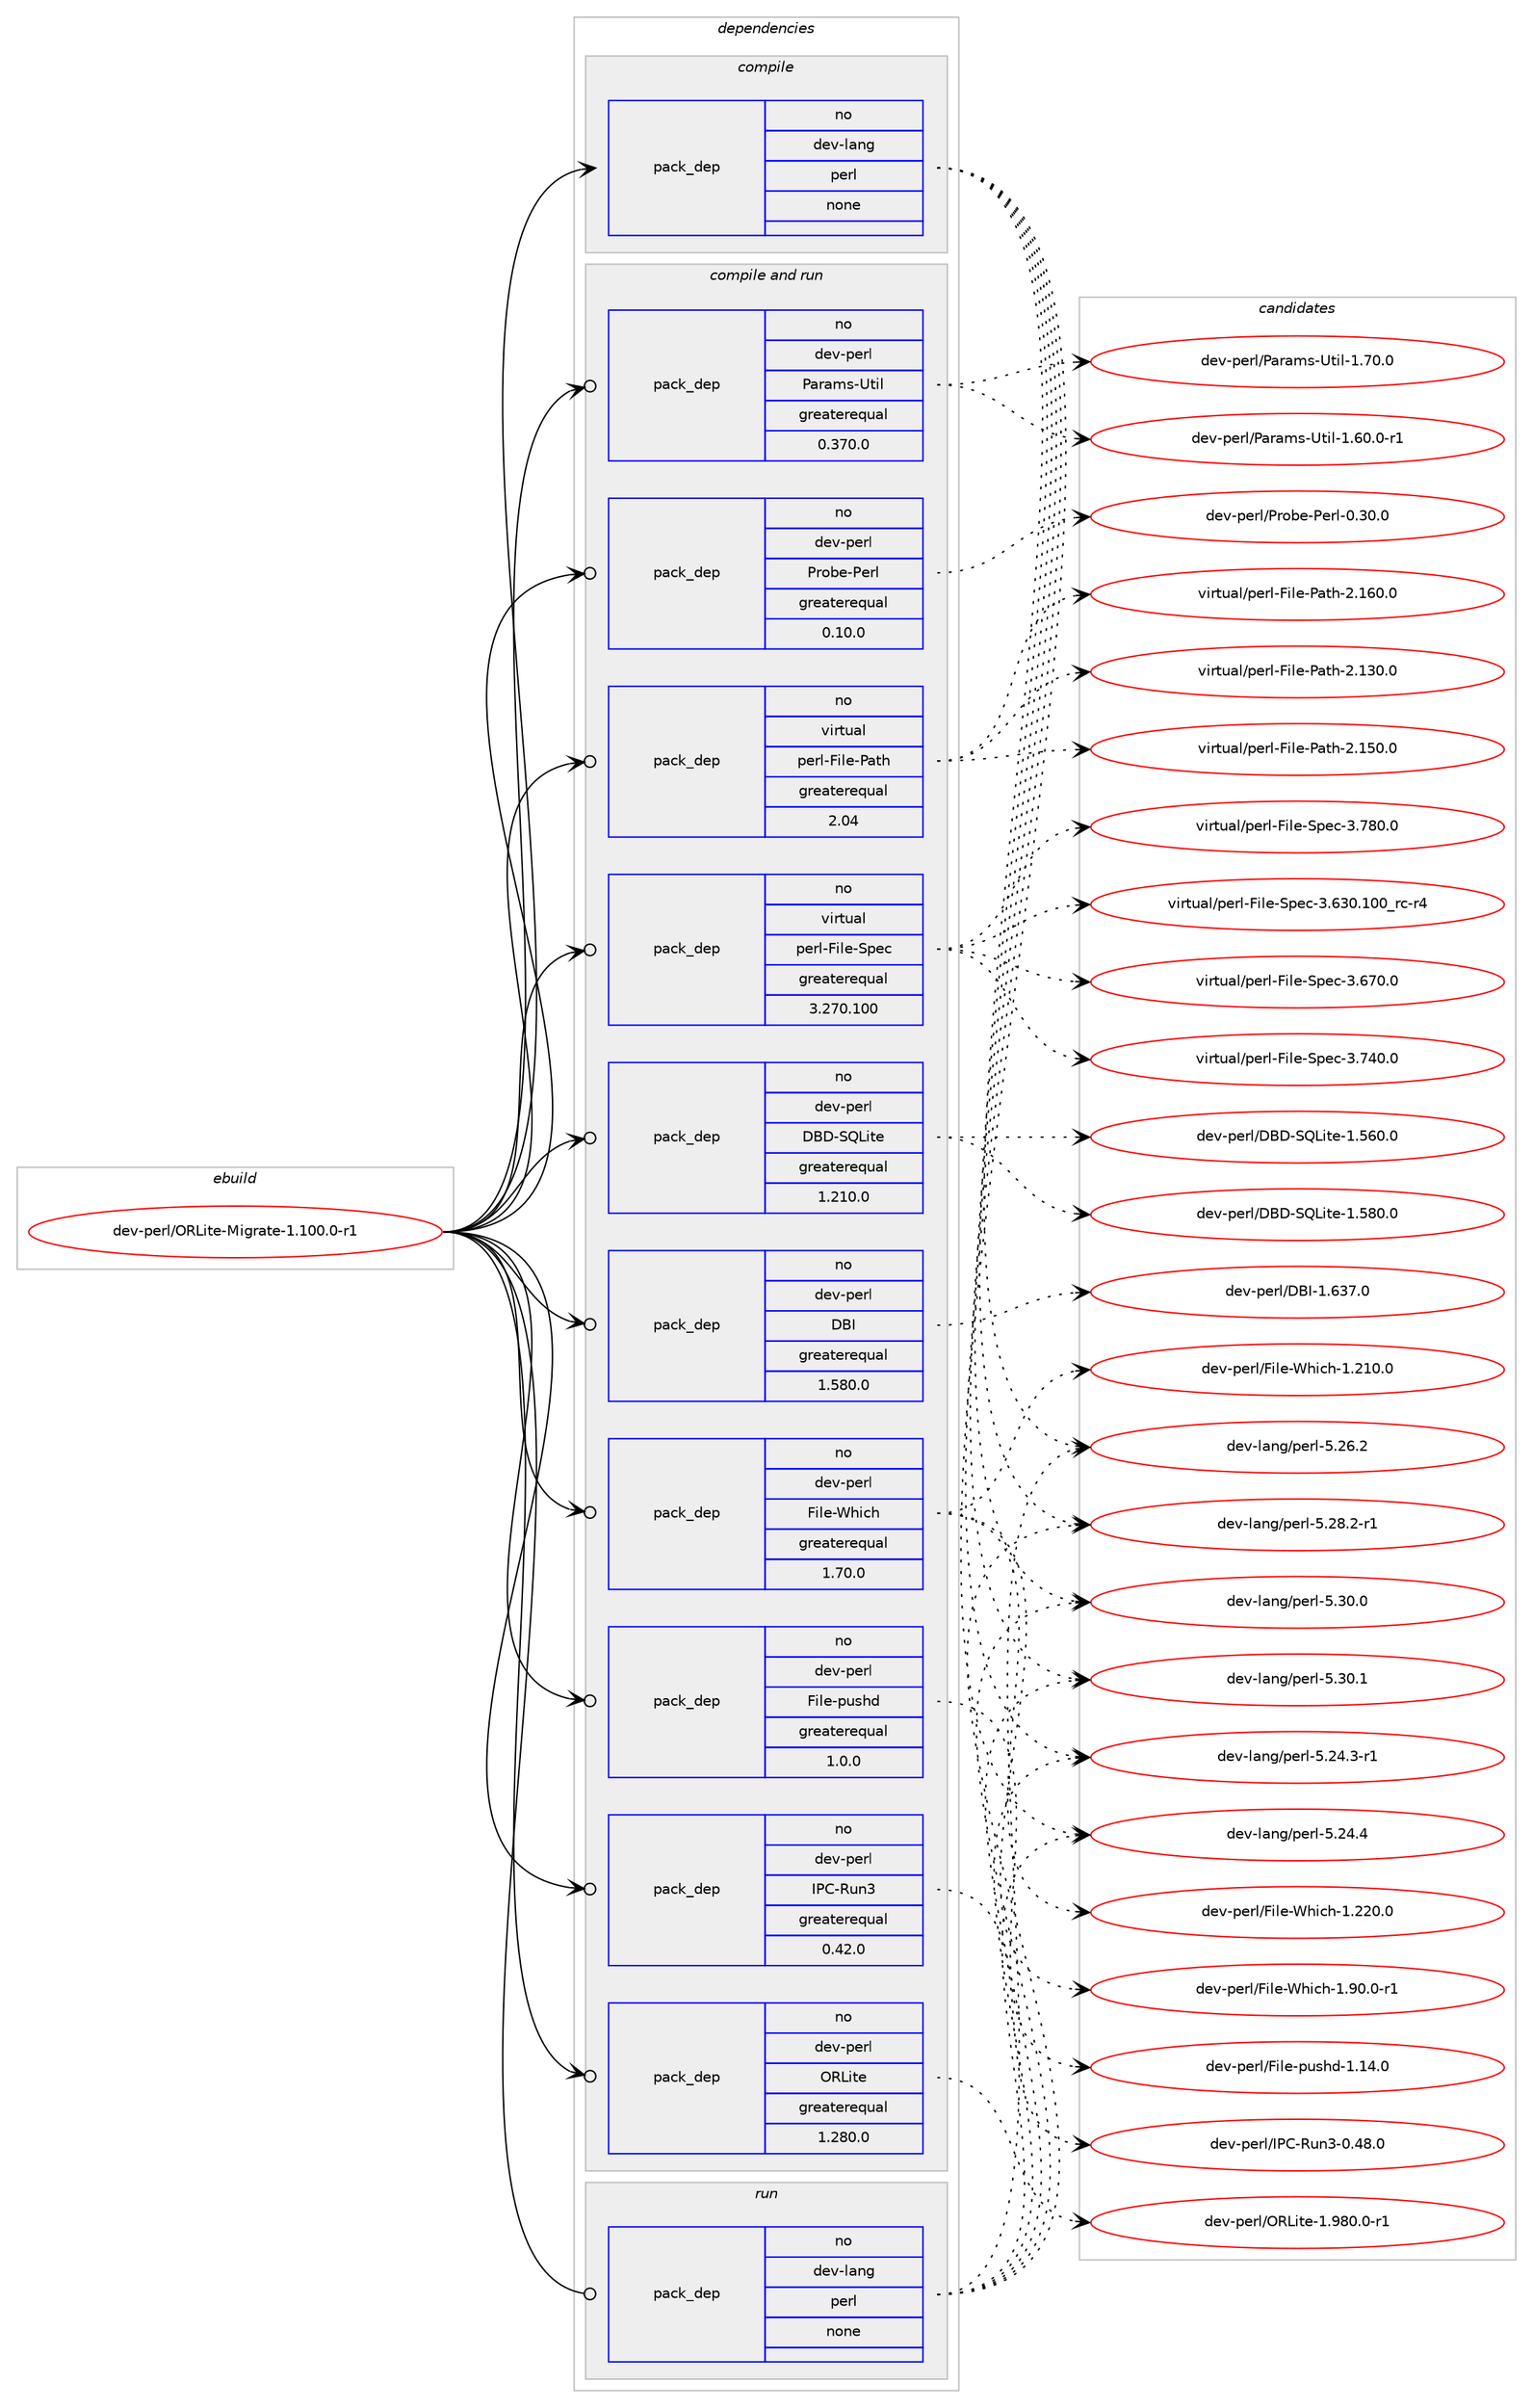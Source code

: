 digraph prolog {

# *************
# Graph options
# *************

newrank=true;
concentrate=true;
compound=true;
graph [rankdir=LR,fontname=Helvetica,fontsize=10,ranksep=1.5];#, ranksep=2.5, nodesep=0.2];
edge  [arrowhead=vee];
node  [fontname=Helvetica,fontsize=10];

# **********
# The ebuild
# **********

subgraph cluster_leftcol {
color=gray;
rank=same;
label=<<i>ebuild</i>>;
id [label="dev-perl/ORLite-Migrate-1.100.0-r1", color=red, width=4, href="../dev-perl/ORLite-Migrate-1.100.0-r1.svg"];
}

# ****************
# The dependencies
# ****************

subgraph cluster_midcol {
color=gray;
label=<<i>dependencies</i>>;
subgraph cluster_compile {
fillcolor="#eeeeee";
style=filled;
label=<<i>compile</i>>;
subgraph pack437616 {
dependency583386 [label=<<TABLE BORDER="0" CELLBORDER="1" CELLSPACING="0" CELLPADDING="4" WIDTH="220"><TR><TD ROWSPAN="6" CELLPADDING="30">pack_dep</TD></TR><TR><TD WIDTH="110">no</TD></TR><TR><TD>dev-lang</TD></TR><TR><TD>perl</TD></TR><TR><TD>none</TD></TR><TR><TD></TD></TR></TABLE>>, shape=none, color=blue];
}
id:e -> dependency583386:w [weight=20,style="solid",arrowhead="vee"];
}
subgraph cluster_compileandrun {
fillcolor="#eeeeee";
style=filled;
label=<<i>compile and run</i>>;
subgraph pack437617 {
dependency583387 [label=<<TABLE BORDER="0" CELLBORDER="1" CELLSPACING="0" CELLPADDING="4" WIDTH="220"><TR><TD ROWSPAN="6" CELLPADDING="30">pack_dep</TD></TR><TR><TD WIDTH="110">no</TD></TR><TR><TD>dev-perl</TD></TR><TR><TD>DBD-SQLite</TD></TR><TR><TD>greaterequal</TD></TR><TR><TD>1.210.0</TD></TR></TABLE>>, shape=none, color=blue];
}
id:e -> dependency583387:w [weight=20,style="solid",arrowhead="odotvee"];
subgraph pack437618 {
dependency583388 [label=<<TABLE BORDER="0" CELLBORDER="1" CELLSPACING="0" CELLPADDING="4" WIDTH="220"><TR><TD ROWSPAN="6" CELLPADDING="30">pack_dep</TD></TR><TR><TD WIDTH="110">no</TD></TR><TR><TD>dev-perl</TD></TR><TR><TD>DBI</TD></TR><TR><TD>greaterequal</TD></TR><TR><TD>1.580.0</TD></TR></TABLE>>, shape=none, color=blue];
}
id:e -> dependency583388:w [weight=20,style="solid",arrowhead="odotvee"];
subgraph pack437619 {
dependency583389 [label=<<TABLE BORDER="0" CELLBORDER="1" CELLSPACING="0" CELLPADDING="4" WIDTH="220"><TR><TD ROWSPAN="6" CELLPADDING="30">pack_dep</TD></TR><TR><TD WIDTH="110">no</TD></TR><TR><TD>dev-perl</TD></TR><TR><TD>File-Which</TD></TR><TR><TD>greaterequal</TD></TR><TR><TD>1.70.0</TD></TR></TABLE>>, shape=none, color=blue];
}
id:e -> dependency583389:w [weight=20,style="solid",arrowhead="odotvee"];
subgraph pack437620 {
dependency583390 [label=<<TABLE BORDER="0" CELLBORDER="1" CELLSPACING="0" CELLPADDING="4" WIDTH="220"><TR><TD ROWSPAN="6" CELLPADDING="30">pack_dep</TD></TR><TR><TD WIDTH="110">no</TD></TR><TR><TD>dev-perl</TD></TR><TR><TD>File-pushd</TD></TR><TR><TD>greaterequal</TD></TR><TR><TD>1.0.0</TD></TR></TABLE>>, shape=none, color=blue];
}
id:e -> dependency583390:w [weight=20,style="solid",arrowhead="odotvee"];
subgraph pack437621 {
dependency583391 [label=<<TABLE BORDER="0" CELLBORDER="1" CELLSPACING="0" CELLPADDING="4" WIDTH="220"><TR><TD ROWSPAN="6" CELLPADDING="30">pack_dep</TD></TR><TR><TD WIDTH="110">no</TD></TR><TR><TD>dev-perl</TD></TR><TR><TD>IPC-Run3</TD></TR><TR><TD>greaterequal</TD></TR><TR><TD>0.42.0</TD></TR></TABLE>>, shape=none, color=blue];
}
id:e -> dependency583391:w [weight=20,style="solid",arrowhead="odotvee"];
subgraph pack437622 {
dependency583392 [label=<<TABLE BORDER="0" CELLBORDER="1" CELLSPACING="0" CELLPADDING="4" WIDTH="220"><TR><TD ROWSPAN="6" CELLPADDING="30">pack_dep</TD></TR><TR><TD WIDTH="110">no</TD></TR><TR><TD>dev-perl</TD></TR><TR><TD>ORLite</TD></TR><TR><TD>greaterequal</TD></TR><TR><TD>1.280.0</TD></TR></TABLE>>, shape=none, color=blue];
}
id:e -> dependency583392:w [weight=20,style="solid",arrowhead="odotvee"];
subgraph pack437623 {
dependency583393 [label=<<TABLE BORDER="0" CELLBORDER="1" CELLSPACING="0" CELLPADDING="4" WIDTH="220"><TR><TD ROWSPAN="6" CELLPADDING="30">pack_dep</TD></TR><TR><TD WIDTH="110">no</TD></TR><TR><TD>dev-perl</TD></TR><TR><TD>Params-Util</TD></TR><TR><TD>greaterequal</TD></TR><TR><TD>0.370.0</TD></TR></TABLE>>, shape=none, color=blue];
}
id:e -> dependency583393:w [weight=20,style="solid",arrowhead="odotvee"];
subgraph pack437624 {
dependency583394 [label=<<TABLE BORDER="0" CELLBORDER="1" CELLSPACING="0" CELLPADDING="4" WIDTH="220"><TR><TD ROWSPAN="6" CELLPADDING="30">pack_dep</TD></TR><TR><TD WIDTH="110">no</TD></TR><TR><TD>dev-perl</TD></TR><TR><TD>Probe-Perl</TD></TR><TR><TD>greaterequal</TD></TR><TR><TD>0.10.0</TD></TR></TABLE>>, shape=none, color=blue];
}
id:e -> dependency583394:w [weight=20,style="solid",arrowhead="odotvee"];
subgraph pack437625 {
dependency583395 [label=<<TABLE BORDER="0" CELLBORDER="1" CELLSPACING="0" CELLPADDING="4" WIDTH="220"><TR><TD ROWSPAN="6" CELLPADDING="30">pack_dep</TD></TR><TR><TD WIDTH="110">no</TD></TR><TR><TD>virtual</TD></TR><TR><TD>perl-File-Path</TD></TR><TR><TD>greaterequal</TD></TR><TR><TD>2.04</TD></TR></TABLE>>, shape=none, color=blue];
}
id:e -> dependency583395:w [weight=20,style="solid",arrowhead="odotvee"];
subgraph pack437626 {
dependency583396 [label=<<TABLE BORDER="0" CELLBORDER="1" CELLSPACING="0" CELLPADDING="4" WIDTH="220"><TR><TD ROWSPAN="6" CELLPADDING="30">pack_dep</TD></TR><TR><TD WIDTH="110">no</TD></TR><TR><TD>virtual</TD></TR><TR><TD>perl-File-Spec</TD></TR><TR><TD>greaterequal</TD></TR><TR><TD>3.270.100</TD></TR></TABLE>>, shape=none, color=blue];
}
id:e -> dependency583396:w [weight=20,style="solid",arrowhead="odotvee"];
}
subgraph cluster_run {
fillcolor="#eeeeee";
style=filled;
label=<<i>run</i>>;
subgraph pack437627 {
dependency583397 [label=<<TABLE BORDER="0" CELLBORDER="1" CELLSPACING="0" CELLPADDING="4" WIDTH="220"><TR><TD ROWSPAN="6" CELLPADDING="30">pack_dep</TD></TR><TR><TD WIDTH="110">no</TD></TR><TR><TD>dev-lang</TD></TR><TR><TD>perl</TD></TR><TR><TD>none</TD></TR><TR><TD></TD></TR></TABLE>>, shape=none, color=blue];
}
id:e -> dependency583397:w [weight=20,style="solid",arrowhead="odot"];
}
}

# **************
# The candidates
# **************

subgraph cluster_choices {
rank=same;
color=gray;
label=<<i>candidates</i>>;

subgraph choice437616 {
color=black;
nodesep=1;
choice100101118451089711010347112101114108455346505246514511449 [label="dev-lang/perl-5.24.3-r1", color=red, width=4,href="../dev-lang/perl-5.24.3-r1.svg"];
choice10010111845108971101034711210111410845534650524652 [label="dev-lang/perl-5.24.4", color=red, width=4,href="../dev-lang/perl-5.24.4.svg"];
choice10010111845108971101034711210111410845534650544650 [label="dev-lang/perl-5.26.2", color=red, width=4,href="../dev-lang/perl-5.26.2.svg"];
choice100101118451089711010347112101114108455346505646504511449 [label="dev-lang/perl-5.28.2-r1", color=red, width=4,href="../dev-lang/perl-5.28.2-r1.svg"];
choice10010111845108971101034711210111410845534651484648 [label="dev-lang/perl-5.30.0", color=red, width=4,href="../dev-lang/perl-5.30.0.svg"];
choice10010111845108971101034711210111410845534651484649 [label="dev-lang/perl-5.30.1", color=red, width=4,href="../dev-lang/perl-5.30.1.svg"];
dependency583386:e -> choice100101118451089711010347112101114108455346505246514511449:w [style=dotted,weight="100"];
dependency583386:e -> choice10010111845108971101034711210111410845534650524652:w [style=dotted,weight="100"];
dependency583386:e -> choice10010111845108971101034711210111410845534650544650:w [style=dotted,weight="100"];
dependency583386:e -> choice100101118451089711010347112101114108455346505646504511449:w [style=dotted,weight="100"];
dependency583386:e -> choice10010111845108971101034711210111410845534651484648:w [style=dotted,weight="100"];
dependency583386:e -> choice10010111845108971101034711210111410845534651484649:w [style=dotted,weight="100"];
}
subgraph choice437617 {
color=black;
nodesep=1;
choice1001011184511210111410847686668458381761051161014549465354484648 [label="dev-perl/DBD-SQLite-1.560.0", color=red, width=4,href="../dev-perl/DBD-SQLite-1.560.0.svg"];
choice1001011184511210111410847686668458381761051161014549465356484648 [label="dev-perl/DBD-SQLite-1.580.0", color=red, width=4,href="../dev-perl/DBD-SQLite-1.580.0.svg"];
dependency583387:e -> choice1001011184511210111410847686668458381761051161014549465354484648:w [style=dotted,weight="100"];
dependency583387:e -> choice1001011184511210111410847686668458381761051161014549465356484648:w [style=dotted,weight="100"];
}
subgraph choice437618 {
color=black;
nodesep=1;
choice10010111845112101114108476866734549465451554648 [label="dev-perl/DBI-1.637.0", color=red, width=4,href="../dev-perl/DBI-1.637.0.svg"];
dependency583388:e -> choice10010111845112101114108476866734549465451554648:w [style=dotted,weight="100"];
}
subgraph choice437619 {
color=black;
nodesep=1;
choice1001011184511210111410847701051081014587104105991044549465049484648 [label="dev-perl/File-Which-1.210.0", color=red, width=4,href="../dev-perl/File-Which-1.210.0.svg"];
choice1001011184511210111410847701051081014587104105991044549465050484648 [label="dev-perl/File-Which-1.220.0", color=red, width=4,href="../dev-perl/File-Which-1.220.0.svg"];
choice100101118451121011141084770105108101458710410599104454946574846484511449 [label="dev-perl/File-Which-1.90.0-r1", color=red, width=4,href="../dev-perl/File-Which-1.90.0-r1.svg"];
dependency583389:e -> choice1001011184511210111410847701051081014587104105991044549465049484648:w [style=dotted,weight="100"];
dependency583389:e -> choice1001011184511210111410847701051081014587104105991044549465050484648:w [style=dotted,weight="100"];
dependency583389:e -> choice100101118451121011141084770105108101458710410599104454946574846484511449:w [style=dotted,weight="100"];
}
subgraph choice437620 {
color=black;
nodesep=1;
choice1001011184511210111410847701051081014511211711510410045494649524648 [label="dev-perl/File-pushd-1.14.0", color=red, width=4,href="../dev-perl/File-pushd-1.14.0.svg"];
dependency583390:e -> choice1001011184511210111410847701051081014511211711510410045494649524648:w [style=dotted,weight="100"];
}
subgraph choice437621 {
color=black;
nodesep=1;
choice100101118451121011141084773806745821171105145484652564648 [label="dev-perl/IPC-Run3-0.48.0", color=red, width=4,href="../dev-perl/IPC-Run3-0.48.0.svg"];
dependency583391:e -> choice100101118451121011141084773806745821171105145484652564648:w [style=dotted,weight="100"];
}
subgraph choice437622 {
color=black;
nodesep=1;
choice100101118451121011141084779827610511610145494657564846484511449 [label="dev-perl/ORLite-1.980.0-r1", color=red, width=4,href="../dev-perl/ORLite-1.980.0-r1.svg"];
dependency583392:e -> choice100101118451121011141084779827610511610145494657564846484511449:w [style=dotted,weight="100"];
}
subgraph choice437623 {
color=black;
nodesep=1;
choice10010111845112101114108478097114971091154585116105108454946544846484511449 [label="dev-perl/Params-Util-1.60.0-r1", color=red, width=4,href="../dev-perl/Params-Util-1.60.0-r1.svg"];
choice1001011184511210111410847809711497109115458511610510845494655484648 [label="dev-perl/Params-Util-1.70.0", color=red, width=4,href="../dev-perl/Params-Util-1.70.0.svg"];
dependency583393:e -> choice10010111845112101114108478097114971091154585116105108454946544846484511449:w [style=dotted,weight="100"];
dependency583393:e -> choice1001011184511210111410847809711497109115458511610510845494655484648:w [style=dotted,weight="100"];
}
subgraph choice437624 {
color=black;
nodesep=1;
choice10010111845112101114108478011411198101458010111410845484651484648 [label="dev-perl/Probe-Perl-0.30.0", color=red, width=4,href="../dev-perl/Probe-Perl-0.30.0.svg"];
dependency583394:e -> choice10010111845112101114108478011411198101458010111410845484651484648:w [style=dotted,weight="100"];
}
subgraph choice437625 {
color=black;
nodesep=1;
choice118105114116117971084711210111410845701051081014580971161044550464951484648 [label="virtual/perl-File-Path-2.130.0", color=red, width=4,href="../virtual/perl-File-Path-2.130.0.svg"];
choice118105114116117971084711210111410845701051081014580971161044550464953484648 [label="virtual/perl-File-Path-2.150.0", color=red, width=4,href="../virtual/perl-File-Path-2.150.0.svg"];
choice118105114116117971084711210111410845701051081014580971161044550464954484648 [label="virtual/perl-File-Path-2.160.0", color=red, width=4,href="../virtual/perl-File-Path-2.160.0.svg"];
dependency583395:e -> choice118105114116117971084711210111410845701051081014580971161044550464951484648:w [style=dotted,weight="100"];
dependency583395:e -> choice118105114116117971084711210111410845701051081014580971161044550464953484648:w [style=dotted,weight="100"];
dependency583395:e -> choice118105114116117971084711210111410845701051081014580971161044550464954484648:w [style=dotted,weight="100"];
}
subgraph choice437626 {
color=black;
nodesep=1;
choice118105114116117971084711210111410845701051081014583112101994551465451484649484895114994511452 [label="virtual/perl-File-Spec-3.630.100_rc-r4", color=red, width=4,href="../virtual/perl-File-Spec-3.630.100_rc-r4.svg"];
choice118105114116117971084711210111410845701051081014583112101994551465455484648 [label="virtual/perl-File-Spec-3.670.0", color=red, width=4,href="../virtual/perl-File-Spec-3.670.0.svg"];
choice118105114116117971084711210111410845701051081014583112101994551465552484648 [label="virtual/perl-File-Spec-3.740.0", color=red, width=4,href="../virtual/perl-File-Spec-3.740.0.svg"];
choice118105114116117971084711210111410845701051081014583112101994551465556484648 [label="virtual/perl-File-Spec-3.780.0", color=red, width=4,href="../virtual/perl-File-Spec-3.780.0.svg"];
dependency583396:e -> choice118105114116117971084711210111410845701051081014583112101994551465451484649484895114994511452:w [style=dotted,weight="100"];
dependency583396:e -> choice118105114116117971084711210111410845701051081014583112101994551465455484648:w [style=dotted,weight="100"];
dependency583396:e -> choice118105114116117971084711210111410845701051081014583112101994551465552484648:w [style=dotted,weight="100"];
dependency583396:e -> choice118105114116117971084711210111410845701051081014583112101994551465556484648:w [style=dotted,weight="100"];
}
subgraph choice437627 {
color=black;
nodesep=1;
choice100101118451089711010347112101114108455346505246514511449 [label="dev-lang/perl-5.24.3-r1", color=red, width=4,href="../dev-lang/perl-5.24.3-r1.svg"];
choice10010111845108971101034711210111410845534650524652 [label="dev-lang/perl-5.24.4", color=red, width=4,href="../dev-lang/perl-5.24.4.svg"];
choice10010111845108971101034711210111410845534650544650 [label="dev-lang/perl-5.26.2", color=red, width=4,href="../dev-lang/perl-5.26.2.svg"];
choice100101118451089711010347112101114108455346505646504511449 [label="dev-lang/perl-5.28.2-r1", color=red, width=4,href="../dev-lang/perl-5.28.2-r1.svg"];
choice10010111845108971101034711210111410845534651484648 [label="dev-lang/perl-5.30.0", color=red, width=4,href="../dev-lang/perl-5.30.0.svg"];
choice10010111845108971101034711210111410845534651484649 [label="dev-lang/perl-5.30.1", color=red, width=4,href="../dev-lang/perl-5.30.1.svg"];
dependency583397:e -> choice100101118451089711010347112101114108455346505246514511449:w [style=dotted,weight="100"];
dependency583397:e -> choice10010111845108971101034711210111410845534650524652:w [style=dotted,weight="100"];
dependency583397:e -> choice10010111845108971101034711210111410845534650544650:w [style=dotted,weight="100"];
dependency583397:e -> choice100101118451089711010347112101114108455346505646504511449:w [style=dotted,weight="100"];
dependency583397:e -> choice10010111845108971101034711210111410845534651484648:w [style=dotted,weight="100"];
dependency583397:e -> choice10010111845108971101034711210111410845534651484649:w [style=dotted,weight="100"];
}
}

}
